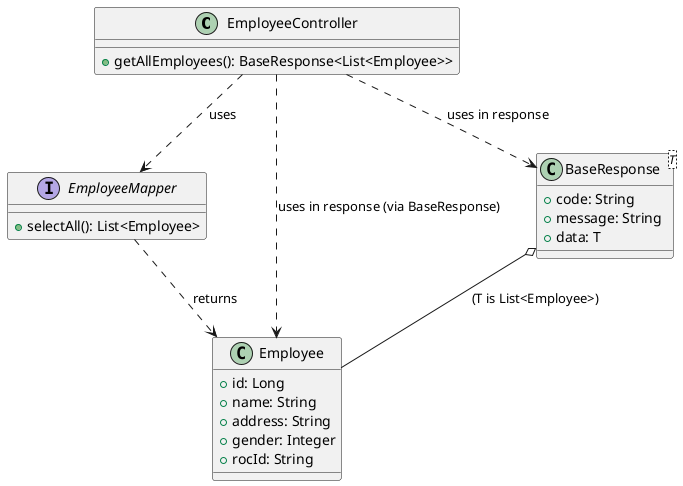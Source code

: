 @startuml
class EmployeeController {
  +getAllEmployees(): BaseResponse<List<Employee>>
}
interface EmployeeMapper {
  +selectAll(): List<Employee>
}
class Employee {
  +id: Long
  +name: String
  +address: String 
  +gender: Integer
  +rocId: String
  ' other fields as per actual entity
}
class BaseResponse<T> {
  +code: String
  +message: String
  +data: T
}

EmployeeController ..> EmployeeMapper : uses
EmployeeController ..> BaseResponse : uses in response
EmployeeController ..> Employee : uses in response (via BaseResponse)
EmployeeMapper ..> Employee : returns
BaseResponse o-- Employee : (T is List<Employee>)
@enduml
